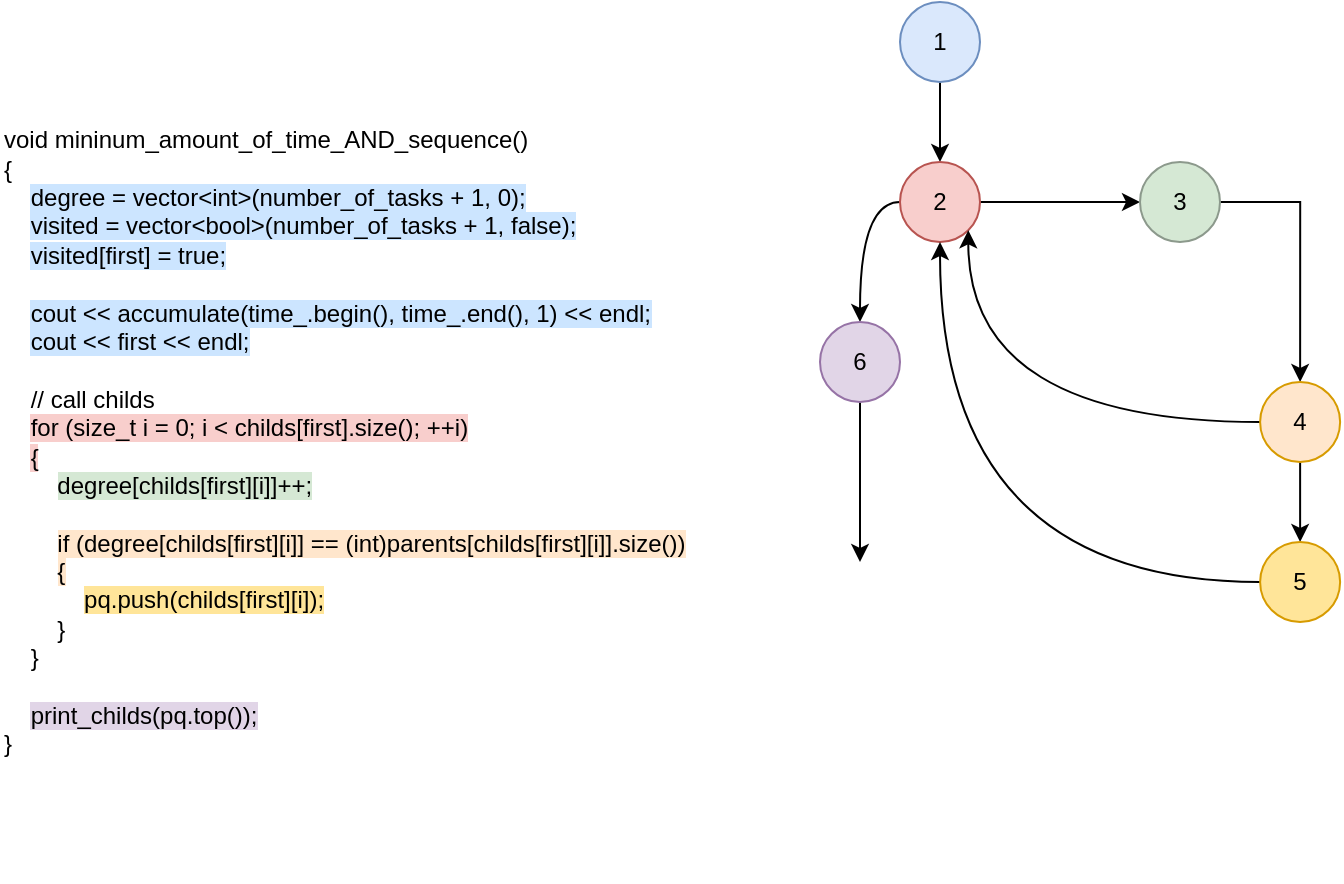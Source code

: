 <mxfile version="21.3.0" type="google">
  <diagram name="Page-1" id="O16oIW7MTGFbL38wEt7E">
    <mxGraphModel dx="1619" dy="1114" grid="1" gridSize="10" guides="1" tooltips="1" connect="1" arrows="1" fold="1" page="1" pageScale="1" pageWidth="827" pageHeight="1169" math="0" shadow="0">
      <root>
        <mxCell id="0" />
        <mxCell id="1" parent="0" />
        <mxCell id="eCMuN70A0XHilftcNr7w-8" style="edgeStyle=orthogonalEdgeStyle;rounded=0;orthogonalLoop=1;jettySize=auto;html=1;exitX=0.5;exitY=1;exitDx=0;exitDy=0;entryX=0.5;entryY=0;entryDx=0;entryDy=0;" parent="1" source="eCMuN70A0XHilftcNr7w-1" target="eCMuN70A0XHilftcNr7w-4" edge="1">
          <mxGeometry relative="1" as="geometry" />
        </mxCell>
        <mxCell id="eCMuN70A0XHilftcNr7w-1" value="1" style="ellipse;whiteSpace=wrap;html=1;aspect=fixed;fillColor=#dae8fc;strokeColor=#6c8ebf;" parent="1" vertex="1">
          <mxGeometry x="360" y="40" width="40" height="40" as="geometry" />
        </mxCell>
        <mxCell id="eCMuN70A0XHilftcNr7w-2" value="&lt;div&gt;void&amp;nbsp;mininum_amount_of_time_AND_sequence&lt;span style=&quot;background-color: initial;&quot;&gt;()&lt;/span&gt;&lt;br&gt;&lt;/div&gt;&lt;div&gt;{&lt;/div&gt;&lt;div&gt;&lt;div&gt;&amp;nbsp; &amp;nbsp; &lt;span style=&quot;background-color: rgb(204, 229, 255);&quot;&gt;degree = vector&amp;lt;int&amp;gt;(number_of_tasks + 1, 0);&lt;/span&gt;&lt;/div&gt;&lt;div&gt;&amp;nbsp; &amp;nbsp; &lt;span style=&quot;background-color: rgb(204, 229, 255);&quot;&gt;visited = vector&amp;lt;bool&amp;gt;(number_of_tasks + 1, false);&lt;/span&gt;&lt;/div&gt;&lt;div&gt;&amp;nbsp; &amp;nbsp; &lt;span style=&quot;background-color: rgb(204, 229, 255);&quot;&gt;visited[first] = true;&lt;/span&gt;&lt;/div&gt;&lt;div&gt;&lt;br&gt;&lt;/div&gt;&lt;div&gt;&amp;nbsp; &amp;nbsp; &lt;span style=&quot;background-color: rgb(204, 229, 255);&quot;&gt;cout &amp;lt;&amp;lt; accumulate(time_.begin(), time_.end(), 1) &amp;lt;&amp;lt; endl;&lt;/span&gt;&lt;/div&gt;&lt;div&gt;&amp;nbsp; &amp;nbsp; &lt;span style=&quot;background-color: rgb(204, 229, 255);&quot;&gt;cout &amp;lt;&amp;lt; first &amp;lt;&amp;lt; endl;&lt;/span&gt;&lt;/div&gt;&lt;div&gt;&lt;br&gt;&lt;/div&gt;&lt;div&gt;&amp;nbsp; &amp;nbsp; // call childs&lt;/div&gt;&lt;div&gt;&amp;nbsp; &amp;nbsp; &lt;span style=&quot;background-color: rgb(248, 206, 204);&quot;&gt;for (size_t i = 0; i &amp;lt; childs[first].size(); ++i)&lt;/span&gt;&lt;/div&gt;&lt;div&gt;&amp;nbsp; &amp;nbsp; &lt;span style=&quot;background-color: rgb(248, 206, 204);&quot;&gt;{&lt;/span&gt;&lt;/div&gt;&lt;div&gt;&amp;nbsp; &amp;nbsp; &amp;nbsp; &amp;nbsp; &lt;span style=&quot;background-color: rgb(213, 232, 212);&quot;&gt;degree[childs[first][i]]++;&lt;/span&gt;&lt;/div&gt;&lt;div&gt;&lt;br&gt;&lt;/div&gt;&lt;div&gt;&amp;nbsp; &amp;nbsp; &amp;nbsp; &amp;nbsp; &lt;span style=&quot;background-color: rgb(255, 230, 204);&quot;&gt;if (degree[childs[first][i]] == (int)parents[childs[first][i]].size())&lt;/span&gt;&lt;/div&gt;&lt;div&gt;&amp;nbsp; &amp;nbsp; &amp;nbsp; &amp;nbsp; &lt;span style=&quot;background-color: rgb(255, 230, 204);&quot;&gt;{&lt;/span&gt;&lt;/div&gt;&lt;div&gt;&amp;nbsp; &amp;nbsp; &amp;nbsp; &amp;nbsp; &amp;nbsp; &amp;nbsp; &lt;span style=&quot;background-color: rgb(255, 229, 153);&quot;&gt;pq.push(childs[first][i]);&lt;/span&gt;&lt;/div&gt;&lt;div&gt;&amp;nbsp; &amp;nbsp; &amp;nbsp; &amp;nbsp; }&lt;/div&gt;&lt;div&gt;&amp;nbsp; &amp;nbsp; }&lt;/div&gt;&lt;div&gt;&lt;br&gt;&lt;/div&gt;&lt;div&gt;&amp;nbsp; &amp;nbsp; &lt;span style=&quot;background-color: rgb(225, 213, 231);&quot;&gt;print_childs(pq.top());&lt;/span&gt;&lt;/div&gt;&lt;/div&gt;&lt;div&gt;}&lt;/div&gt;" style="text;html=1;strokeColor=none;fillColor=none;align=left;verticalAlign=middle;whiteSpace=wrap;rounded=0;" parent="1" vertex="1">
          <mxGeometry x="-90" y="40" width="400" height="440" as="geometry" />
        </mxCell>
        <mxCell id="vyloaUjtzvmTiPER8YvT-3" style="edgeStyle=orthogonalEdgeStyle;rounded=0;orthogonalLoop=1;jettySize=auto;html=1;exitX=1;exitY=0.5;exitDx=0;exitDy=0;entryX=0;entryY=0.5;entryDx=0;entryDy=0;" edge="1" parent="1" source="eCMuN70A0XHilftcNr7w-4" target="eCMuN70A0XHilftcNr7w-5">
          <mxGeometry relative="1" as="geometry" />
        </mxCell>
        <mxCell id="vyloaUjtzvmTiPER8YvT-6" style="edgeStyle=orthogonalEdgeStyle;orthogonalLoop=1;jettySize=auto;html=1;exitX=0;exitY=0.5;exitDx=0;exitDy=0;curved=1;" edge="1" parent="1" source="eCMuN70A0XHilftcNr7w-4" target="eCMuN70A0XHilftcNr7w-15">
          <mxGeometry relative="1" as="geometry">
            <Array as="points">
              <mxPoint x="340" y="140" />
            </Array>
          </mxGeometry>
        </mxCell>
        <mxCell id="eCMuN70A0XHilftcNr7w-4" value="2" style="ellipse;whiteSpace=wrap;html=1;aspect=fixed;fillColor=#f8cecc;strokeColor=#b85450;" parent="1" vertex="1">
          <mxGeometry x="360.0" y="120" width="40" height="40" as="geometry" />
        </mxCell>
        <mxCell id="eCMuN70A0XHilftcNr7w-10" style="edgeStyle=orthogonalEdgeStyle;rounded=0;orthogonalLoop=1;jettySize=auto;html=1;exitX=1;exitY=0.5;exitDx=0;exitDy=0;entryX=0.5;entryY=0;entryDx=0;entryDy=0;" parent="1" source="eCMuN70A0XHilftcNr7w-5" target="eCMuN70A0XHilftcNr7w-6" edge="1">
          <mxGeometry relative="1" as="geometry">
            <Array as="points">
              <mxPoint x="560" y="140" />
            </Array>
          </mxGeometry>
        </mxCell>
        <mxCell id="eCMuN70A0XHilftcNr7w-5" value="3" style="ellipse;whiteSpace=wrap;html=1;aspect=fixed;fillColor=#D5E8D4;strokeColor=#8C998C;" parent="1" vertex="1">
          <mxGeometry x="480.0" y="120" width="40" height="40" as="geometry" />
        </mxCell>
        <mxCell id="vyloaUjtzvmTiPER8YvT-4" style="edgeStyle=orthogonalEdgeStyle;rounded=0;orthogonalLoop=1;jettySize=auto;html=1;exitX=0.5;exitY=1;exitDx=0;exitDy=0;entryX=0.5;entryY=0;entryDx=0;entryDy=0;" edge="1" parent="1" source="eCMuN70A0XHilftcNr7w-6" target="vyloaUjtzvmTiPER8YvT-1">
          <mxGeometry relative="1" as="geometry" />
        </mxCell>
        <mxCell id="vyloaUjtzvmTiPER8YvT-5" style="edgeStyle=orthogonalEdgeStyle;orthogonalLoop=1;jettySize=auto;html=1;exitX=0;exitY=0.5;exitDx=0;exitDy=0;entryX=1;entryY=1;entryDx=0;entryDy=0;curved=1;" edge="1" parent="1" source="eCMuN70A0XHilftcNr7w-6" target="eCMuN70A0XHilftcNr7w-4">
          <mxGeometry relative="1" as="geometry">
            <Array as="points">
              <mxPoint x="394" y="250" />
            </Array>
          </mxGeometry>
        </mxCell>
        <mxCell id="eCMuN70A0XHilftcNr7w-6" value="4" style="ellipse;whiteSpace=wrap;html=1;aspect=fixed;fillColor=#ffe6cc;strokeColor=#d79b00;" parent="1" vertex="1">
          <mxGeometry x="540.06" y="230" width="40" height="40" as="geometry" />
        </mxCell>
        <mxCell id="vyloaUjtzvmTiPER8YvT-7" style="edgeStyle=orthogonalEdgeStyle;rounded=0;orthogonalLoop=1;jettySize=auto;html=1;exitX=0.5;exitY=1;exitDx=0;exitDy=0;" edge="1" parent="1" source="eCMuN70A0XHilftcNr7w-15">
          <mxGeometry relative="1" as="geometry">
            <mxPoint x="340" y="320" as="targetPoint" />
          </mxGeometry>
        </mxCell>
        <mxCell id="eCMuN70A0XHilftcNr7w-15" value="6" style="ellipse;whiteSpace=wrap;html=1;aspect=fixed;fillColor=#E1D5E7;strokeColor=#9673a6;" parent="1" vertex="1">
          <mxGeometry x="320" y="200" width="40" height="40" as="geometry" />
        </mxCell>
        <mxCell id="vyloaUjtzvmTiPER8YvT-2" style="edgeStyle=orthogonalEdgeStyle;orthogonalLoop=1;jettySize=auto;html=1;entryX=0.5;entryY=1;entryDx=0;entryDy=0;curved=1;" edge="1" parent="1" source="vyloaUjtzvmTiPER8YvT-1" target="eCMuN70A0XHilftcNr7w-4">
          <mxGeometry relative="1" as="geometry" />
        </mxCell>
        <mxCell id="vyloaUjtzvmTiPER8YvT-1" value="5" style="ellipse;whiteSpace=wrap;html=1;aspect=fixed;fillColor=#FFE599;strokeColor=#d79b00;" vertex="1" parent="1">
          <mxGeometry x="540.06" y="310" width="40" height="40" as="geometry" />
        </mxCell>
      </root>
    </mxGraphModel>
  </diagram>
</mxfile>
